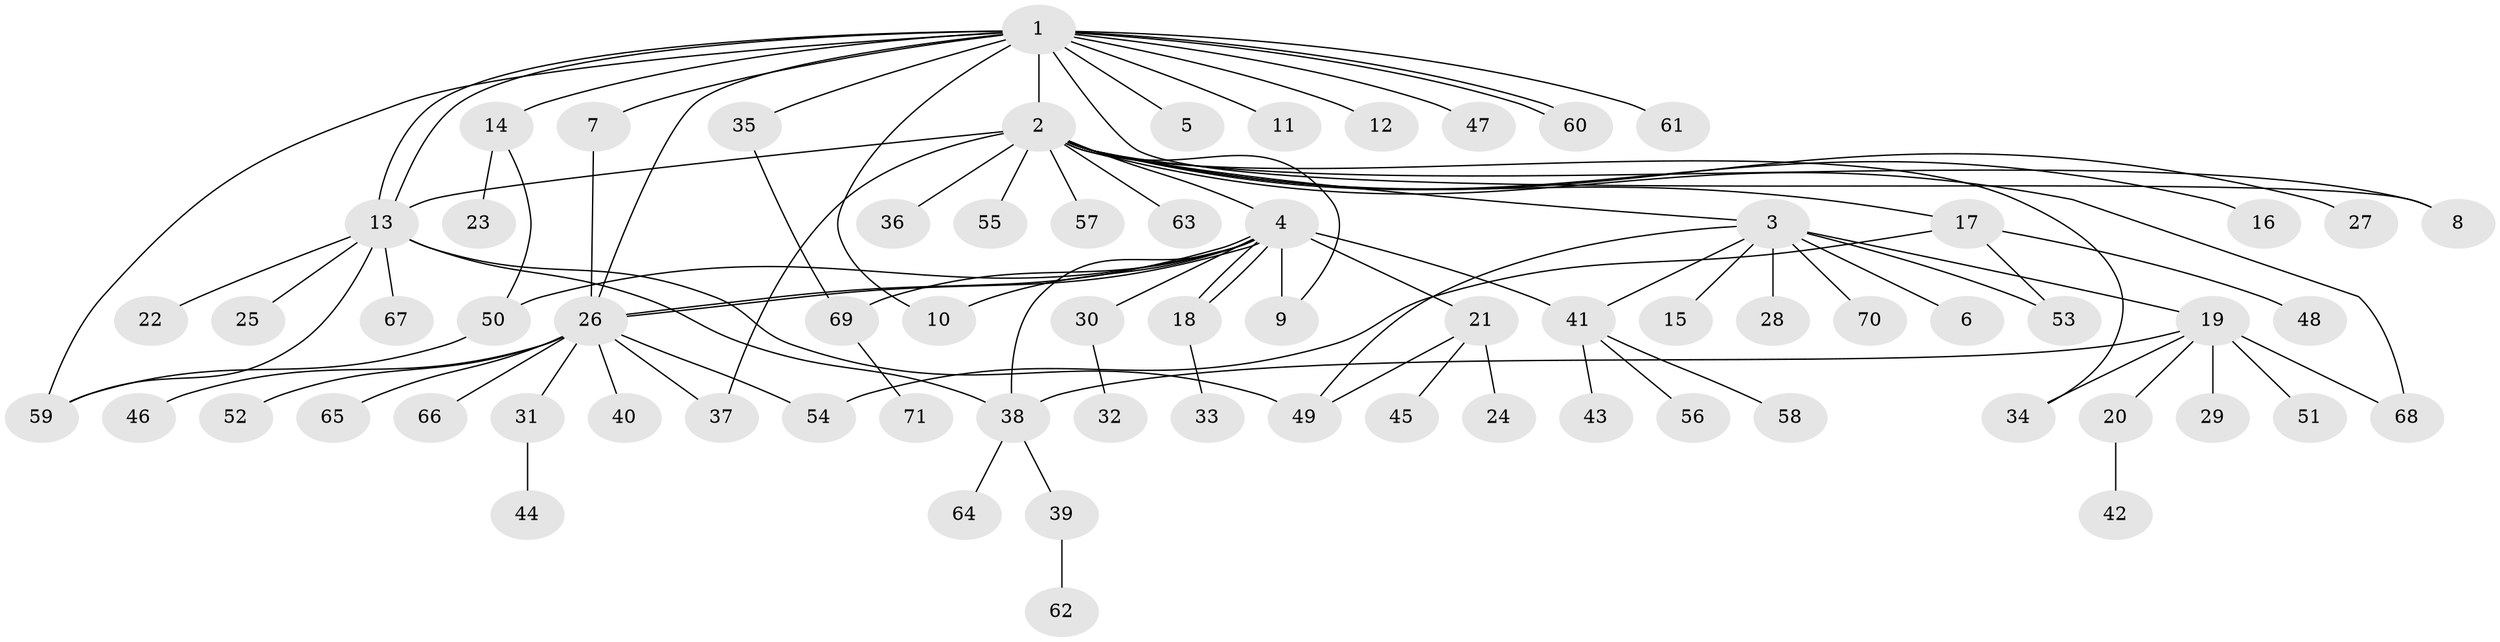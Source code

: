 // Generated by graph-tools (version 1.1) at 2025/48/03/09/25 04:48:27]
// undirected, 71 vertices, 94 edges
graph export_dot {
graph [start="1"]
  node [color=gray90,style=filled];
  1;
  2;
  3;
  4;
  5;
  6;
  7;
  8;
  9;
  10;
  11;
  12;
  13;
  14;
  15;
  16;
  17;
  18;
  19;
  20;
  21;
  22;
  23;
  24;
  25;
  26;
  27;
  28;
  29;
  30;
  31;
  32;
  33;
  34;
  35;
  36;
  37;
  38;
  39;
  40;
  41;
  42;
  43;
  44;
  45;
  46;
  47;
  48;
  49;
  50;
  51;
  52;
  53;
  54;
  55;
  56;
  57;
  58;
  59;
  60;
  61;
  62;
  63;
  64;
  65;
  66;
  67;
  68;
  69;
  70;
  71;
  1 -- 2;
  1 -- 5;
  1 -- 7;
  1 -- 8;
  1 -- 10;
  1 -- 11;
  1 -- 12;
  1 -- 13;
  1 -- 13;
  1 -- 14;
  1 -- 26;
  1 -- 35;
  1 -- 47;
  1 -- 59;
  1 -- 60;
  1 -- 60;
  1 -- 61;
  2 -- 3;
  2 -- 4;
  2 -- 8;
  2 -- 9;
  2 -- 13;
  2 -- 16;
  2 -- 17;
  2 -- 27;
  2 -- 34;
  2 -- 36;
  2 -- 37;
  2 -- 55;
  2 -- 57;
  2 -- 63;
  2 -- 68;
  3 -- 6;
  3 -- 15;
  3 -- 19;
  3 -- 28;
  3 -- 41;
  3 -- 49;
  3 -- 53;
  3 -- 70;
  4 -- 9;
  4 -- 10;
  4 -- 18;
  4 -- 18;
  4 -- 21;
  4 -- 26;
  4 -- 26;
  4 -- 30;
  4 -- 38;
  4 -- 41;
  4 -- 50;
  4 -- 69;
  7 -- 26;
  13 -- 22;
  13 -- 25;
  13 -- 38;
  13 -- 49;
  13 -- 59;
  13 -- 67;
  14 -- 23;
  14 -- 50;
  17 -- 48;
  17 -- 53;
  17 -- 54;
  18 -- 33;
  19 -- 20;
  19 -- 29;
  19 -- 34;
  19 -- 38;
  19 -- 51;
  19 -- 68;
  20 -- 42;
  21 -- 24;
  21 -- 45;
  21 -- 49;
  26 -- 31;
  26 -- 37;
  26 -- 40;
  26 -- 46;
  26 -- 52;
  26 -- 54;
  26 -- 65;
  26 -- 66;
  30 -- 32;
  31 -- 44;
  35 -- 69;
  38 -- 39;
  38 -- 64;
  39 -- 62;
  41 -- 43;
  41 -- 56;
  41 -- 58;
  50 -- 59;
  69 -- 71;
}
